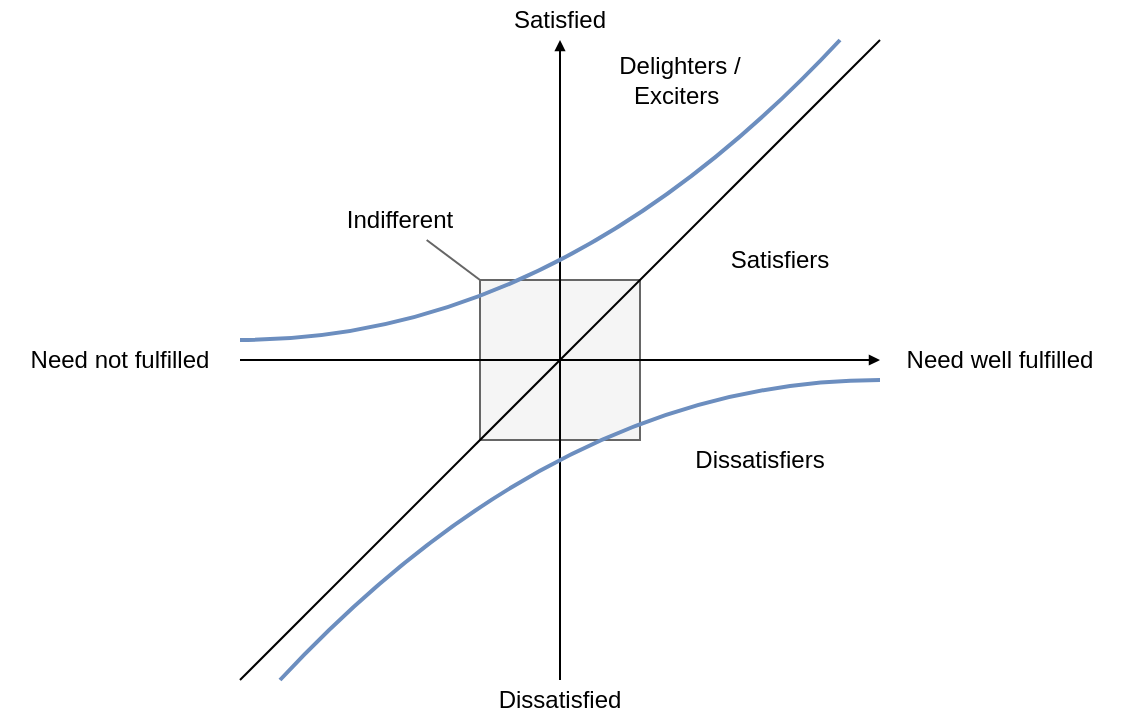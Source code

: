<mxfile>
    <diagram id="T9uuaTeBy4bPSP1g8a4x" name="Page-1">
        <mxGraphModel dx="1170" dy="825" grid="1" gridSize="10" guides="1" tooltips="1" connect="1" arrows="1" fold="1" page="1" pageScale="1" pageWidth="827" pageHeight="1169" background="#FFFFFF" math="0" shadow="0">
            <root>
                <mxCell id="0"/>
                <mxCell id="1" parent="0"/>
                <mxCell id="174" value="" style="rounded=0;whiteSpace=wrap;html=1;fillColor=#f5f5f5;fontColor=#333333;strokeColor=#666666;" vertex="1" parent="1">
                    <mxGeometry x="360" y="240" width="80" height="80" as="geometry"/>
                </mxCell>
                <mxCell id="165" value="" style="endArrow=block;html=1;endFill=1;startSize=3;endSize=3;" edge="1" parent="1">
                    <mxGeometry width="50" height="50" relative="1" as="geometry">
                        <mxPoint x="400" y="440" as="sourcePoint"/>
                        <mxPoint x="400" y="120" as="targetPoint"/>
                    </mxGeometry>
                </mxCell>
                <mxCell id="166" value="" style="endArrow=block;html=1;endFill=1;startSize=3;endSize=3;" edge="1" parent="1">
                    <mxGeometry width="50" height="50" relative="1" as="geometry">
                        <mxPoint x="240" y="280" as="sourcePoint"/>
                        <mxPoint x="560" y="280" as="targetPoint"/>
                    </mxGeometry>
                </mxCell>
                <mxCell id="167" value="Satisfied" style="rounded=0;whiteSpace=wrap;html=1;strokeColor=none;fillColor=none;fontStyle=0" vertex="1" parent="1">
                    <mxGeometry x="360" y="100" width="80" height="20" as="geometry"/>
                </mxCell>
                <mxCell id="168" value="Need well fulfilled" style="rounded=0;whiteSpace=wrap;html=1;strokeColor=none;fillColor=none;fontStyle=0" vertex="1" parent="1">
                    <mxGeometry x="560" y="270" width="120" height="20" as="geometry"/>
                </mxCell>
                <mxCell id="170" value="Dissatisfied" style="rounded=0;whiteSpace=wrap;html=1;strokeColor=none;fillColor=none;fontStyle=0" vertex="1" parent="1">
                    <mxGeometry x="360" y="440" width="80" height="20" as="geometry"/>
                </mxCell>
                <mxCell id="171" value="Need not fulfilled" style="rounded=0;whiteSpace=wrap;html=1;strokeColor=none;fillColor=none;fontStyle=0" vertex="1" parent="1">
                    <mxGeometry x="120" y="270" width="120" height="20" as="geometry"/>
                </mxCell>
                <mxCell id="172" value="" style="endArrow=none;html=1;startSize=3;endSize=3;strokeWidth=1;rounded=0;" edge="1" parent="1">
                    <mxGeometry width="50" height="50" relative="1" as="geometry">
                        <mxPoint x="240" y="440" as="sourcePoint"/>
                        <mxPoint x="560" y="120" as="targetPoint"/>
                    </mxGeometry>
                </mxCell>
                <mxCell id="173" value="&lt;span style=&quot;font-weight: normal;&quot;&gt;Satisfiers&lt;/span&gt;" style="rounded=0;whiteSpace=wrap;html=1;strokeColor=none;fillColor=none;fontStyle=1" vertex="1" parent="1">
                    <mxGeometry x="470" y="210" width="80" height="40" as="geometry"/>
                </mxCell>
                <mxCell id="176" value="" style="endArrow=none;html=1;strokeWidth=2;startSize=3;endSize=3;curved=1;fillColor=#dae8fc;strokeColor=#6c8ebf;" edge="1" parent="1">
                    <mxGeometry width="50" height="50" relative="1" as="geometry">
                        <mxPoint x="260" y="440" as="sourcePoint"/>
                        <mxPoint x="560" y="290" as="targetPoint"/>
                        <Array as="points">
                            <mxPoint x="400" y="290"/>
                        </Array>
                    </mxGeometry>
                </mxCell>
                <mxCell id="177" value="" style="endArrow=none;html=1;strokeWidth=2;startSize=3;endSize=3;curved=1;fillColor=#dae8fc;strokeColor=#6c8ebf;" edge="1" parent="1">
                    <mxGeometry width="50" height="50" relative="1" as="geometry">
                        <mxPoint x="540" y="120" as="sourcePoint"/>
                        <mxPoint x="240" y="270" as="targetPoint"/>
                        <Array as="points">
                            <mxPoint x="400" y="270"/>
                        </Array>
                    </mxGeometry>
                </mxCell>
                <mxCell id="179" value="&lt;span style=&quot;font-weight: normal;&quot;&gt;Indifferent&lt;/span&gt;" style="rounded=0;whiteSpace=wrap;html=1;strokeColor=none;fillColor=none;fontStyle=1" vertex="1" parent="1">
                    <mxGeometry x="290" y="200" width="60" height="20" as="geometry"/>
                </mxCell>
                <mxCell id="180" value="" style="endArrow=none;html=1;strokeWidth=1;startSize=3;endSize=3;curved=1;exitX=0;exitY=0;exitDx=0;exitDy=0;fillColor=#f5f5f5;strokeColor=#666666;" edge="1" parent="1" source="174" target="179">
                    <mxGeometry width="50" height="50" relative="1" as="geometry">
                        <mxPoint x="360" y="210" as="sourcePoint"/>
                        <mxPoint x="310" y="50" as="targetPoint"/>
                    </mxGeometry>
                </mxCell>
                <mxCell id="181" value="&lt;span style=&quot;font-weight: normal;&quot;&gt;Delighters / Exciters&amp;nbsp;&lt;/span&gt;" style="rounded=0;whiteSpace=wrap;html=1;strokeColor=none;fillColor=none;fontStyle=1" vertex="1" parent="1">
                    <mxGeometry x="420" y="120" width="80" height="40" as="geometry"/>
                </mxCell>
                <mxCell id="182" value="&lt;span style=&quot;font-weight: normal;&quot;&gt;Dissatisfiers&lt;/span&gt;" style="rounded=0;whiteSpace=wrap;html=1;strokeColor=none;fillColor=none;fontStyle=1" vertex="1" parent="1">
                    <mxGeometry x="460" y="310" width="80" height="40" as="geometry"/>
                </mxCell>
            </root>
        </mxGraphModel>
    </diagram>
</mxfile>